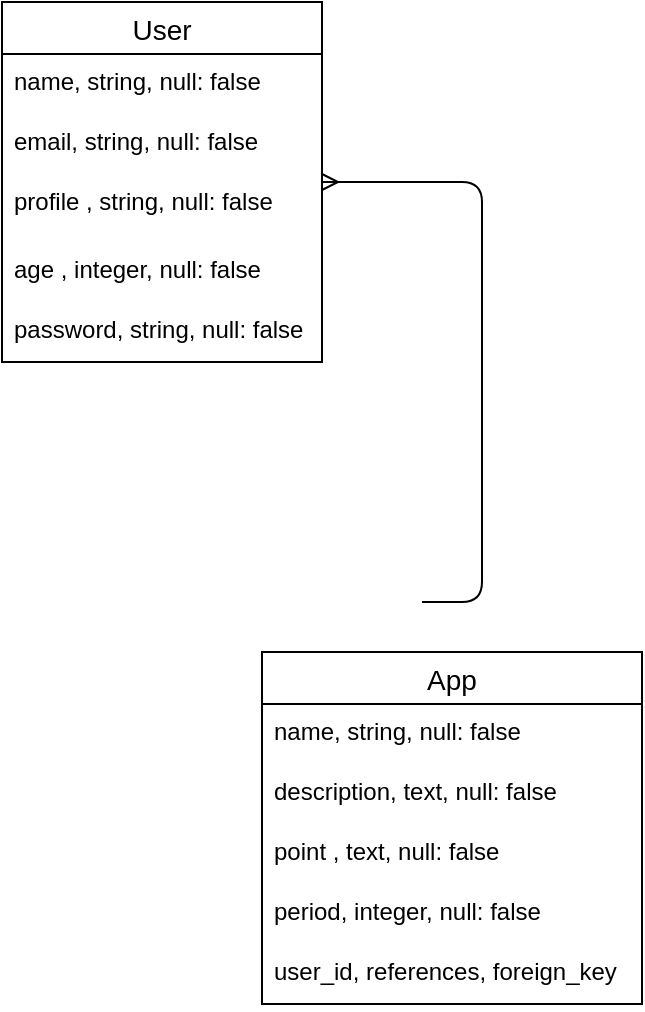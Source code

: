 <mxfile version="13.6.5">
    <diagram id="gFctYeej4TCBgLI8Y3g8" name="ページ1">
        <mxGraphModel dx="736" dy="728" grid="1" gridSize="10" guides="1" tooltips="1" connect="1" arrows="1" fold="1" page="1" pageScale="1" pageWidth="827" pageHeight="1169" math="0" shadow="0">
            <root>
                <mxCell id="0"/>
                <mxCell id="1" parent="0"/>
                <mxCell id="YBv-haLRrLm1x0VcZB9g-1" value="User" style="swimlane;fontStyle=0;childLayout=stackLayout;horizontal=1;startSize=26;horizontalStack=0;resizeParent=1;resizeParentMax=0;resizeLast=0;collapsible=1;marginBottom=0;align=center;fontSize=14;" vertex="1" parent="1">
                    <mxGeometry x="40" y="260" width="160" height="180" as="geometry">
                        <mxRectangle x="40" y="260" width="60" height="26" as="alternateBounds"/>
                    </mxGeometry>
                </mxCell>
                <mxCell id="YBv-haLRrLm1x0VcZB9g-2" value="name, string, null: false" style="text;strokeColor=none;fillColor=none;spacingLeft=4;spacingRight=4;overflow=hidden;rotatable=0;points=[[0,0.5],[1,0.5]];portConstraint=eastwest;fontSize=12;" vertex="1" parent="YBv-haLRrLm1x0VcZB9g-1">
                    <mxGeometry y="26" width="160" height="30" as="geometry"/>
                </mxCell>
                <mxCell id="YBv-haLRrLm1x0VcZB9g-3" value="email, string, null: false" style="text;strokeColor=none;fillColor=none;spacingLeft=4;spacingRight=4;overflow=hidden;rotatable=0;points=[[0,0.5],[1,0.5]];portConstraint=eastwest;fontSize=12;" vertex="1" parent="YBv-haLRrLm1x0VcZB9g-1">
                    <mxGeometry y="56" width="160" height="30" as="geometry"/>
                </mxCell>
                <mxCell id="YBv-haLRrLm1x0VcZB9g-4" value="profile , string, null: false" style="text;strokeColor=none;fillColor=none;spacingLeft=4;spacingRight=4;overflow=hidden;rotatable=0;points=[[0,0.5],[1,0.5]];portConstraint=eastwest;fontSize=12;" vertex="1" parent="YBv-haLRrLm1x0VcZB9g-1">
                    <mxGeometry y="86" width="160" height="34" as="geometry"/>
                </mxCell>
                <mxCell id="YBv-haLRrLm1x0VcZB9g-7" value="age , integer, null: false" style="text;strokeColor=none;fillColor=none;spacingLeft=4;spacingRight=4;overflow=hidden;rotatable=0;points=[[0,0.5],[1,0.5]];portConstraint=eastwest;fontSize=12;" vertex="1" parent="YBv-haLRrLm1x0VcZB9g-1">
                    <mxGeometry y="120" width="160" height="30" as="geometry"/>
                </mxCell>
                <mxCell id="YBv-haLRrLm1x0VcZB9g-8" value="password, string, null: false" style="text;strokeColor=none;fillColor=none;spacingLeft=4;spacingRight=4;overflow=hidden;rotatable=0;points=[[0,0.5],[1,0.5]];portConstraint=eastwest;fontSize=12;" vertex="1" parent="YBv-haLRrLm1x0VcZB9g-1">
                    <mxGeometry y="150" width="160" height="30" as="geometry"/>
                </mxCell>
                <mxCell id="YBv-haLRrLm1x0VcZB9g-11" value="App" style="swimlane;fontStyle=0;childLayout=stackLayout;horizontal=1;startSize=26;horizontalStack=0;resizeParent=1;resizeParentMax=0;resizeLast=0;collapsible=1;marginBottom=0;align=center;fontSize=14;" vertex="1" parent="1">
                    <mxGeometry x="170" y="585" width="190" height="176" as="geometry"/>
                </mxCell>
                <mxCell id="YBv-haLRrLm1x0VcZB9g-12" value="name, string, null: false" style="text;strokeColor=none;fillColor=none;spacingLeft=4;spacingRight=4;overflow=hidden;rotatable=0;points=[[0,0.5],[1,0.5]];portConstraint=eastwest;fontSize=12;" vertex="1" parent="YBv-haLRrLm1x0VcZB9g-11">
                    <mxGeometry y="26" width="190" height="30" as="geometry"/>
                </mxCell>
                <mxCell id="YBv-haLRrLm1x0VcZB9g-13" value="description, text, null: false" style="text;strokeColor=none;fillColor=none;spacingLeft=4;spacingRight=4;overflow=hidden;rotatable=0;points=[[0,0.5],[1,0.5]];portConstraint=eastwest;fontSize=12;" vertex="1" parent="YBv-haLRrLm1x0VcZB9g-11">
                    <mxGeometry y="56" width="190" height="30" as="geometry"/>
                </mxCell>
                <mxCell id="YBv-haLRrLm1x0VcZB9g-14" value="point , text, null: false" style="text;strokeColor=none;fillColor=none;spacingLeft=4;spacingRight=4;overflow=hidden;rotatable=0;points=[[0,0.5],[1,0.5]];portConstraint=eastwest;fontSize=12;" vertex="1" parent="YBv-haLRrLm1x0VcZB9g-11">
                    <mxGeometry y="86" width="190" height="30" as="geometry"/>
                </mxCell>
                <mxCell id="YBv-haLRrLm1x0VcZB9g-16" value="period, integer, null: false" style="text;strokeColor=none;fillColor=none;spacingLeft=4;spacingRight=4;overflow=hidden;rotatable=0;points=[[0,0.5],[1,0.5]];portConstraint=eastwest;fontSize=12;" vertex="1" parent="YBv-haLRrLm1x0VcZB9g-11">
                    <mxGeometry y="116" width="190" height="30" as="geometry"/>
                </mxCell>
                <mxCell id="YBv-haLRrLm1x0VcZB9g-15" value="user_id, references, foreign_key" style="text;strokeColor=none;fillColor=none;spacingLeft=4;spacingRight=4;overflow=hidden;rotatable=0;points=[[0,0.5],[1,0.5]];portConstraint=eastwest;fontSize=12;" vertex="1" parent="YBv-haLRrLm1x0VcZB9g-11">
                    <mxGeometry y="146" width="190" height="30" as="geometry"/>
                </mxCell>
                <mxCell id="YBv-haLRrLm1x0VcZB9g-23" value="" style="edgeStyle=entityRelationEdgeStyle;fontSize=12;html=1;endArrow=ERmany;" edge="1" parent="1" target="YBv-haLRrLm1x0VcZB9g-1">
                    <mxGeometry width="100" height="100" relative="1" as="geometry">
                        <mxPoint x="250" y="560" as="sourcePoint"/>
                        <mxPoint x="83" y="680" as="targetPoint"/>
                    </mxGeometry>
                </mxCell>
            </root>
        </mxGraphModel>
    </diagram>
</mxfile>
